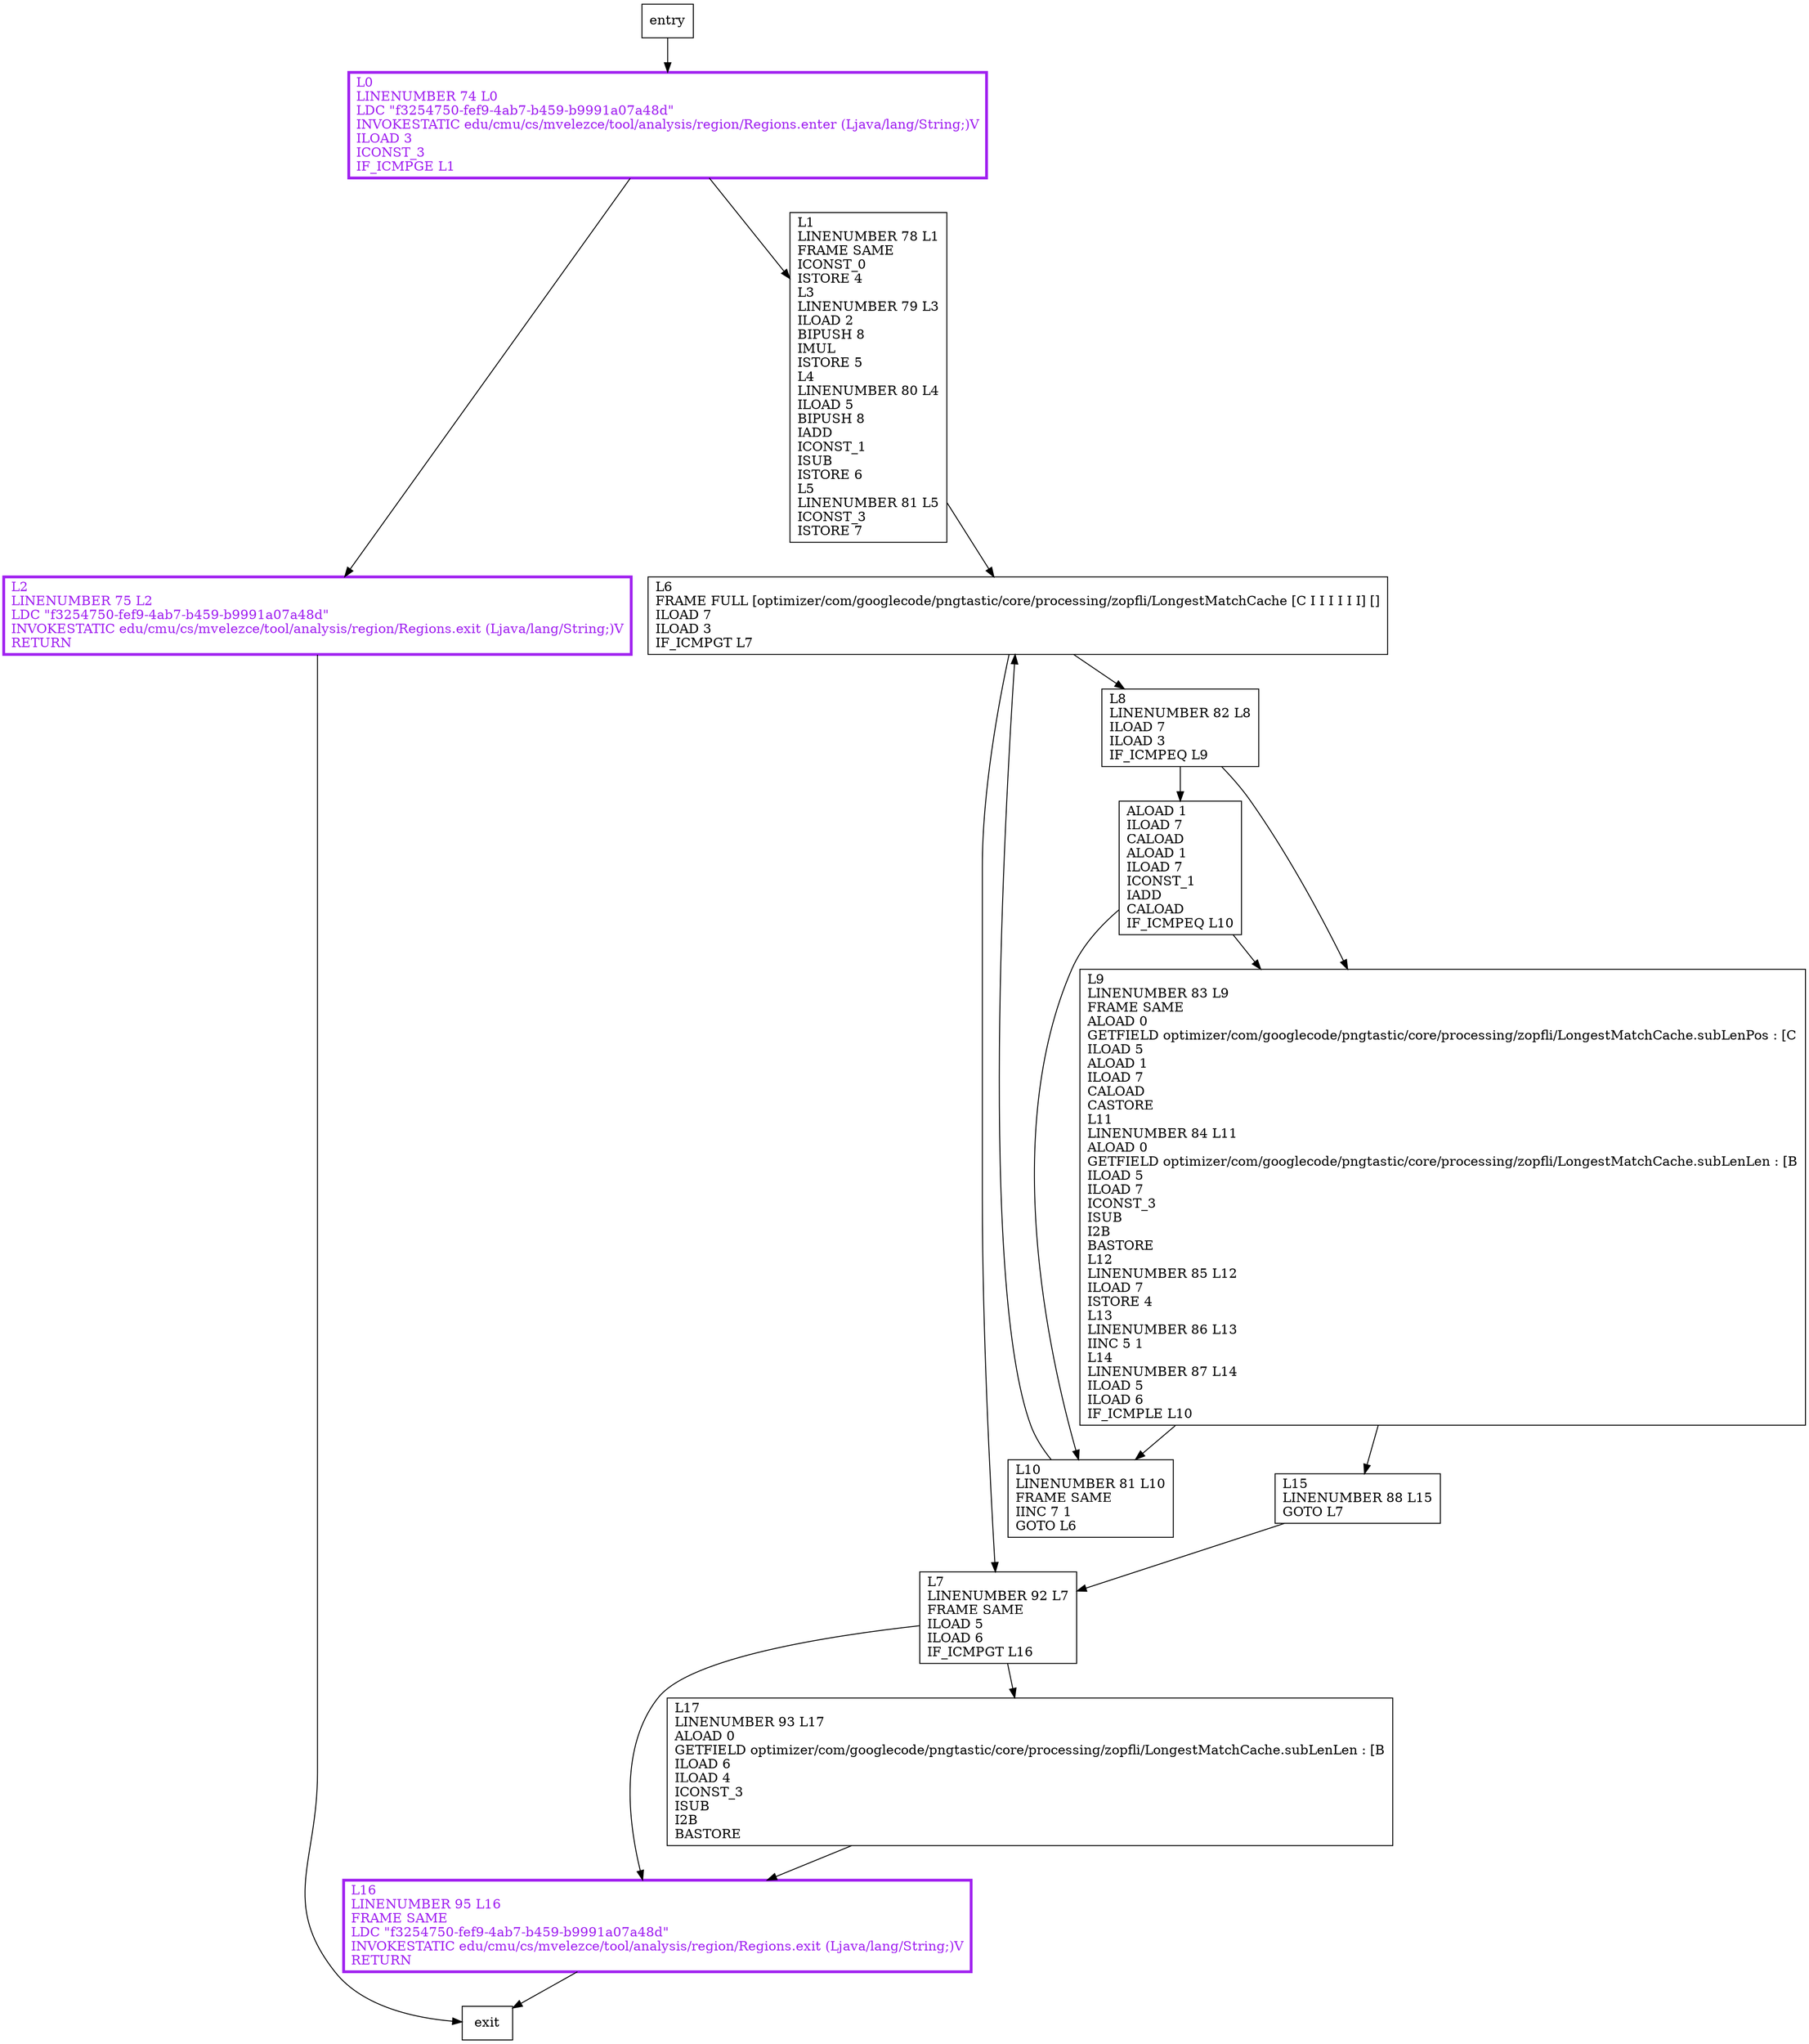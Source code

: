 digraph subLenToCache {
node [shape=record];
1247866422 [label="L0\lLINENUMBER 74 L0\lLDC \"f3254750-fef9-4ab7-b459-b9991a07a48d\"\lINVOKESTATIC edu/cmu/cs/mvelezce/tool/analysis/region/Regions.enter (Ljava/lang/String;)V\lILOAD 3\lICONST_3\lIF_ICMPGE L1\l"];
1805412777 [label="L9\lLINENUMBER 83 L9\lFRAME SAME\lALOAD 0\lGETFIELD optimizer/com/googlecode/pngtastic/core/processing/zopfli/LongestMatchCache.subLenPos : [C\lILOAD 5\lALOAD 1\lILOAD 7\lCALOAD\lCASTORE\lL11\lLINENUMBER 84 L11\lALOAD 0\lGETFIELD optimizer/com/googlecode/pngtastic/core/processing/zopfli/LongestMatchCache.subLenLen : [B\lILOAD 5\lILOAD 7\lICONST_3\lISUB\lI2B\lBASTORE\lL12\lLINENUMBER 85 L12\lILOAD 7\lISTORE 4\lL13\lLINENUMBER 86 L13\lIINC 5 1\lL14\lLINENUMBER 87 L14\lILOAD 5\lILOAD 6\lIF_ICMPLE L10\l"];
1232433403 [label="L15\lLINENUMBER 88 L15\lGOTO L7\l"];
310212872 [label="L8\lLINENUMBER 82 L8\lILOAD 7\lILOAD 3\lIF_ICMPEQ L9\l"];
1492822331 [label="L2\lLINENUMBER 75 L2\lLDC \"f3254750-fef9-4ab7-b459-b9991a07a48d\"\lINVOKESTATIC edu/cmu/cs/mvelezce/tool/analysis/region/Regions.exit (Ljava/lang/String;)V\lRETURN\l"];
1306085976 [label="L17\lLINENUMBER 93 L17\lALOAD 0\lGETFIELD optimizer/com/googlecode/pngtastic/core/processing/zopfli/LongestMatchCache.subLenLen : [B\lILOAD 6\lILOAD 4\lICONST_3\lISUB\lI2B\lBASTORE\l"];
1713546896 [label="ALOAD 1\lILOAD 7\lCALOAD\lALOAD 1\lILOAD 7\lICONST_1\lIADD\lCALOAD\lIF_ICMPEQ L10\l"];
843686350 [label="L16\lLINENUMBER 95 L16\lFRAME SAME\lLDC \"f3254750-fef9-4ab7-b459-b9991a07a48d\"\lINVOKESTATIC edu/cmu/cs/mvelezce/tool/analysis/region/Regions.exit (Ljava/lang/String;)V\lRETURN\l"];
80722676 [label="L1\lLINENUMBER 78 L1\lFRAME SAME\lICONST_0\lISTORE 4\lL3\lLINENUMBER 79 L3\lILOAD 2\lBIPUSH 8\lIMUL\lISTORE 5\lL4\lLINENUMBER 80 L4\lILOAD 5\lBIPUSH 8\lIADD\lICONST_1\lISUB\lISTORE 6\lL5\lLINENUMBER 81 L5\lICONST_3\lISTORE 7\l"];
1093441885 [label="L6\lFRAME FULL [optimizer/com/googlecode/pngtastic/core/processing/zopfli/LongestMatchCache [C I I I I I I] []\lILOAD 7\lILOAD 3\lIF_ICMPGT L7\l"];
817490653 [label="L10\lLINENUMBER 81 L10\lFRAME SAME\lIINC 7 1\lGOTO L6\l"];
1596009860 [label="L7\lLINENUMBER 92 L7\lFRAME SAME\lILOAD 5\lILOAD 6\lIF_ICMPGT L16\l"];
entry;
exit;
1247866422 -> 1492822331;
1247866422 -> 80722676;
1805412777 -> 1232433403;
1805412777 -> 817490653;
1232433403 -> 1596009860;
1492822331 -> exit;
1306085976 -> 843686350;
1713546896 -> 1805412777;
1713546896 -> 817490653;
80722676 -> 1093441885;
1093441885 -> 310212872;
1093441885 -> 1596009860;
1596009860 -> 1306085976;
1596009860 -> 843686350;
entry -> 1247866422;
310212872 -> 1805412777;
310212872 -> 1713546896;
843686350 -> exit;
817490653 -> 1093441885;
1247866422[fontcolor="purple", penwidth=3, color="purple"];
1492822331[fontcolor="purple", penwidth=3, color="purple"];
843686350[fontcolor="purple", penwidth=3, color="purple"];
}
